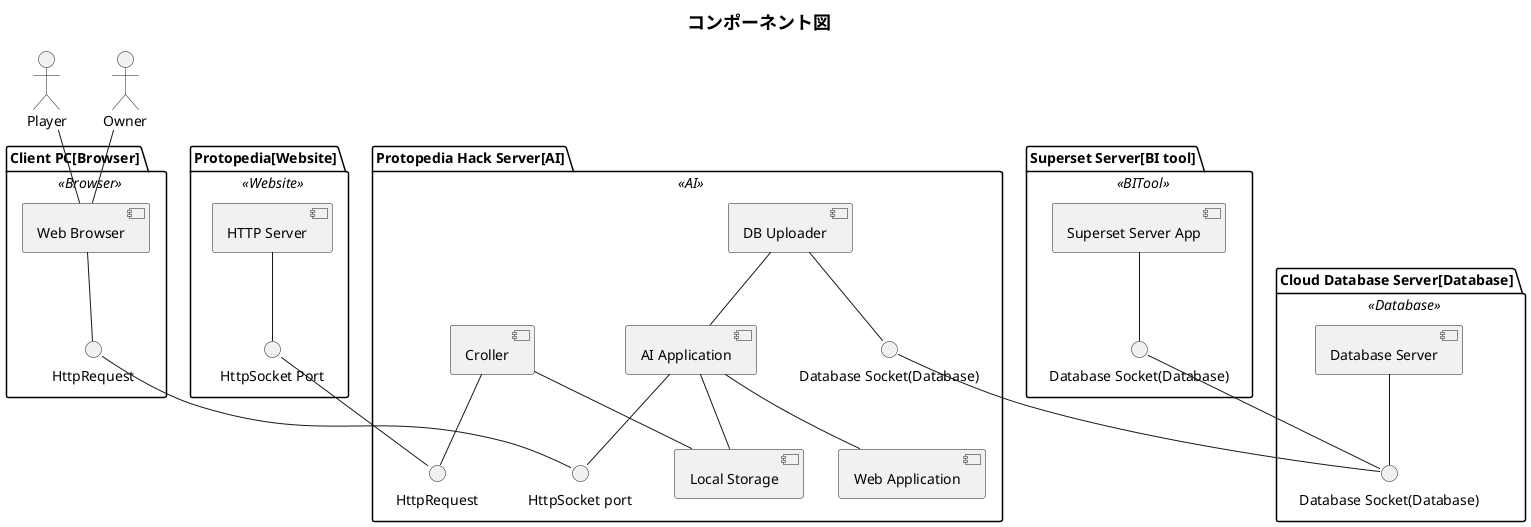 @startuml
title <size:18>コンポーネント図</size>
' Author: Shinsuke Ogata


package "Protopedia[Website]" <<Website>> {
    component "HTTP Server" as HTTP_PROTOPEDIA
    interface "HttpSocket Port" as HTTP_SOCKET_PROTOPEDIA
} 

package "Superset Server[BI tool]" <<BITool>> {
    component "Superset Server App" as APP_SUPERSET
    interface "Database Socket(Database)" as SOCKET_DB_BI
}

package "Cloud Database Server[Database]" <<Database>> {
    component "Database Server" as DB
    interface "Database Socket(Database)" as SOCKET_DB
}

package "Protopedia Hack Server[AI]" <<AI>> {
    component "Web Application" as WEB_SERVER
    component "AI Application" as AI_SERVER
    component "Croller" as AI_CROLLER
    component "DB Uploader" as AI_DB_UPLOADER
    component "Local Storage" as AI_STORAGE
    interface "Database Socket(Database)" as SOCKET_DB_AI
    interface "HttpRequest" as HTTP_AI
    interface "HttpSocket port" as HTTP_SOCKET_AI
}

package "Client PC[Browser]" <<Browser>> {
    component "Web Browser" as WEB_BROWSER
    interface "HttpRequest" as HTTP_BROWSER
}


Actor Player as PLAYER
Actor Owner as OWNER

' コンポーネント同士の関連
AI_SERVER -- WEB_SERVER
AI_SERVER -- AI_STORAGE
AI_CROLLER -- AI_STORAGE
AI_DB_UPLOADER -- AI_SERVER
PLAYER -- WEB_BROWSER
OWNER -- WEB_BROWSER

' コンポーネントとインターフェースの関連付け

HTTP_PROTOPEDIA -- HTTP_SOCKET_PROTOPEDIA
APP_SUPERSET -- SOCKET_DB_BI
DB -- SOCKET_DB
AI_DB_UPLOADER -- SOCKET_DB_AI
AI_CROLLER -- HTTP_AI
WEB_BROWSER -- HTTP_BROWSER
AI_SERVER -- HTTP_SOCKET_AI

' インターフェース同士の関連付け

HTTP_SOCKET_PROTOPEDIA -- HTTP_AI
SOCKET_DB_AI -- SOCKET_DB
SOCKET_DB_BI -- SOCKET_DB
HTTP_BROWSER -- HTTP_SOCKET_AI

@enduml
